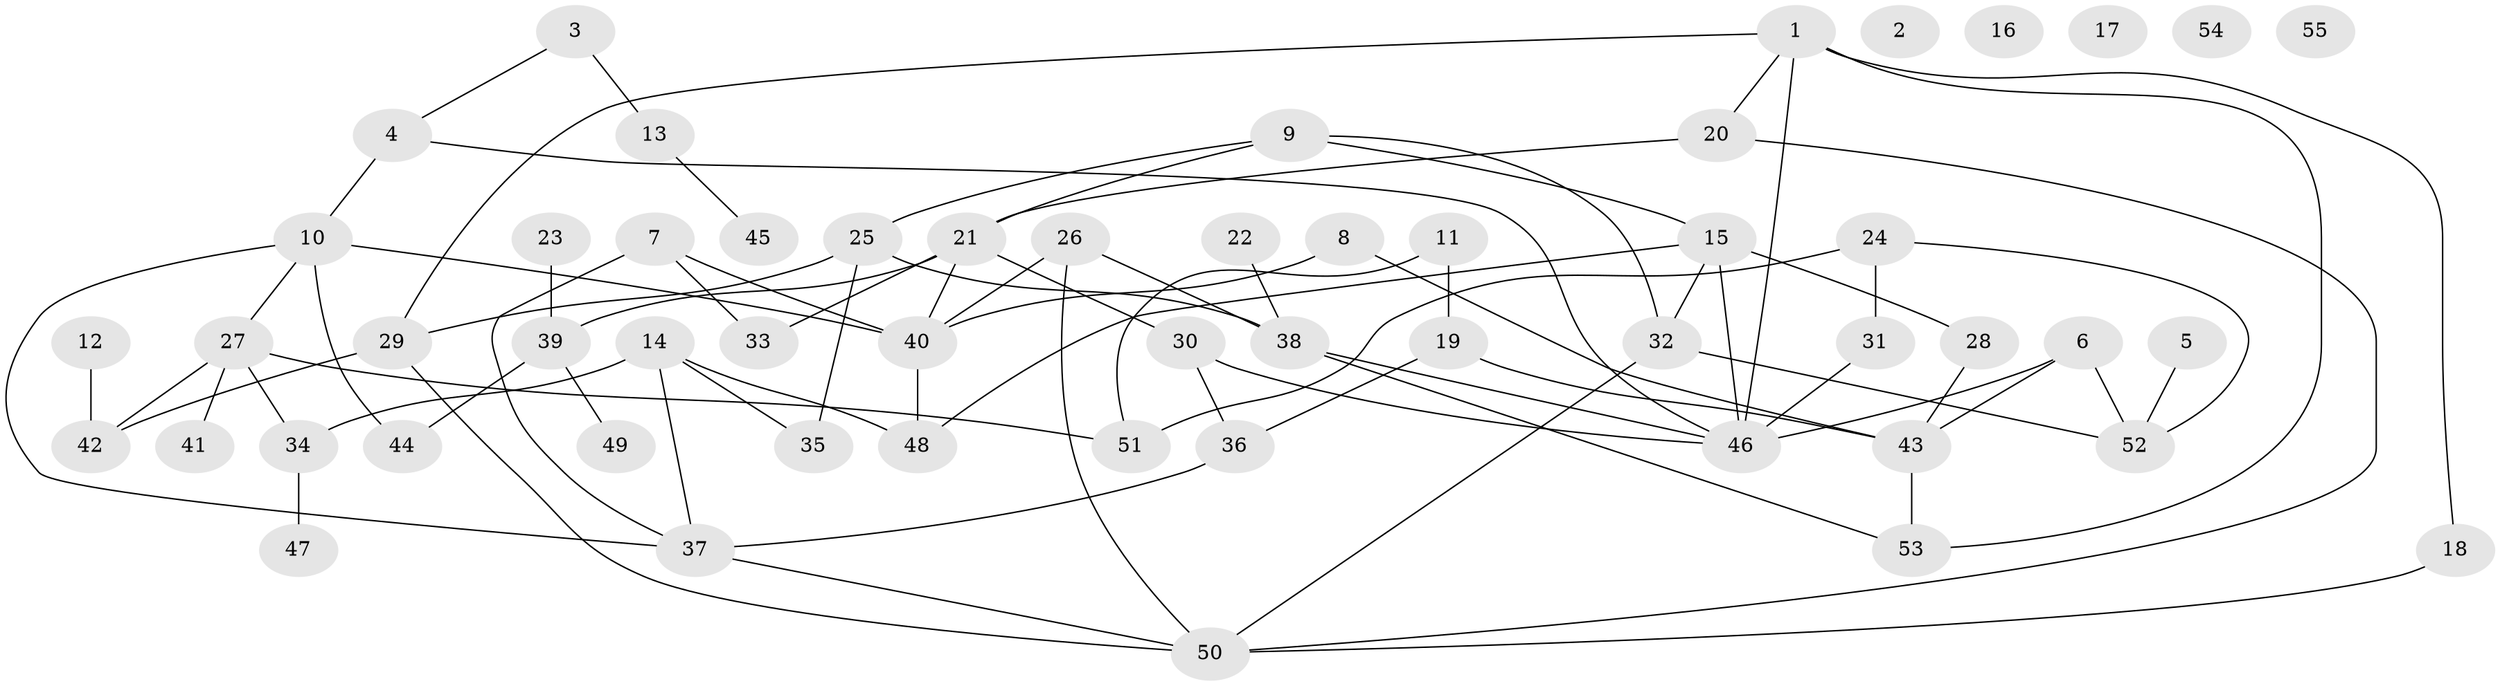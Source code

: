 // coarse degree distribution, {8: 0.08695652173913043, 5: 0.17391304347826086, 4: 0.08695652173913043, 3: 0.17391304347826086, 7: 0.043478260869565216, 2: 0.08695652173913043, 1: 0.21739130434782608, 6: 0.13043478260869565}
// Generated by graph-tools (version 1.1) at 2025/35/03/04/25 23:35:52]
// undirected, 55 vertices, 79 edges
graph export_dot {
  node [color=gray90,style=filled];
  1;
  2;
  3;
  4;
  5;
  6;
  7;
  8;
  9;
  10;
  11;
  12;
  13;
  14;
  15;
  16;
  17;
  18;
  19;
  20;
  21;
  22;
  23;
  24;
  25;
  26;
  27;
  28;
  29;
  30;
  31;
  32;
  33;
  34;
  35;
  36;
  37;
  38;
  39;
  40;
  41;
  42;
  43;
  44;
  45;
  46;
  47;
  48;
  49;
  50;
  51;
  52;
  53;
  54;
  55;
  1 -- 18;
  1 -- 20;
  1 -- 29;
  1 -- 46;
  1 -- 53;
  3 -- 4;
  3 -- 13;
  4 -- 10;
  4 -- 46;
  5 -- 52;
  6 -- 43;
  6 -- 46;
  6 -- 52;
  7 -- 33;
  7 -- 37;
  7 -- 40;
  8 -- 40;
  8 -- 43;
  9 -- 15;
  9 -- 21;
  9 -- 25;
  9 -- 32;
  10 -- 27;
  10 -- 37;
  10 -- 40;
  10 -- 44;
  11 -- 19;
  11 -- 51;
  12 -- 42;
  13 -- 45;
  14 -- 34;
  14 -- 35;
  14 -- 37;
  14 -- 48;
  15 -- 28;
  15 -- 32;
  15 -- 46;
  15 -- 48;
  18 -- 50;
  19 -- 36;
  19 -- 43;
  20 -- 21;
  20 -- 50;
  21 -- 30;
  21 -- 33;
  21 -- 39;
  21 -- 40;
  22 -- 38;
  23 -- 39;
  24 -- 31;
  24 -- 51;
  24 -- 52;
  25 -- 29;
  25 -- 35;
  25 -- 38;
  26 -- 38;
  26 -- 40;
  26 -- 50;
  27 -- 34;
  27 -- 41;
  27 -- 42;
  27 -- 51;
  28 -- 43;
  29 -- 42;
  29 -- 50;
  30 -- 36;
  30 -- 46;
  31 -- 46;
  32 -- 50;
  32 -- 52;
  34 -- 47;
  36 -- 37;
  37 -- 50;
  38 -- 46;
  38 -- 53;
  39 -- 44;
  39 -- 49;
  40 -- 48;
  43 -- 53;
}
